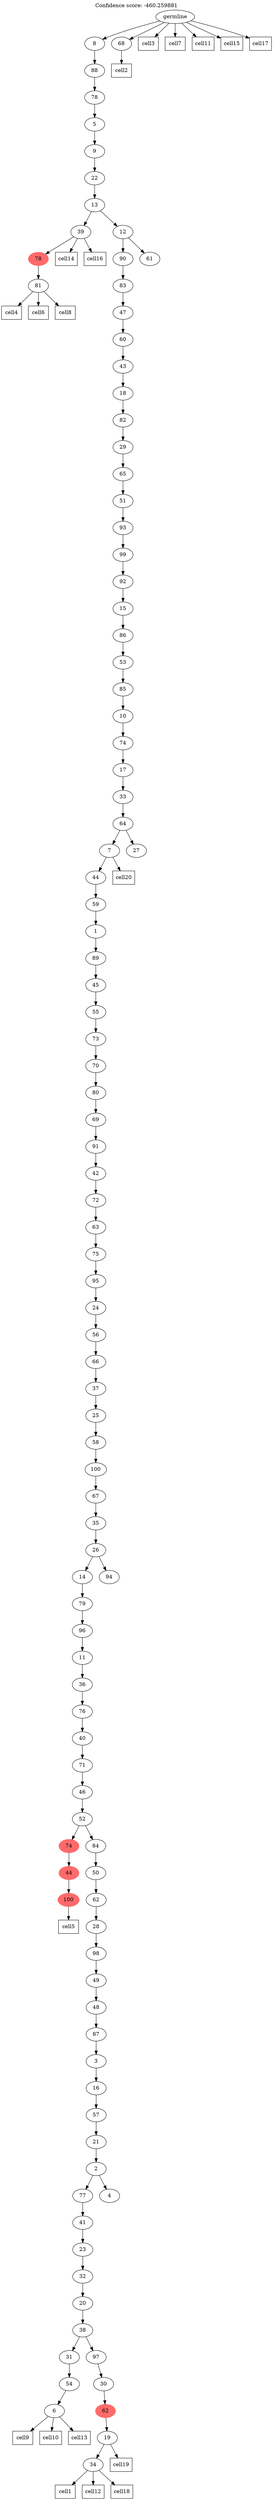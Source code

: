 digraph g {
	"103" -> "104";
	"104" [label="81"];
	"102" -> "103";
	"103" [color=indianred1, style=filled, label="78"];
	"97" -> "98";
	"98" [color=indianred1, style=filled, label="100"];
	"96" -> "97";
	"97" [color=indianred1, style=filled, label="44"];
	"93" -> "94";
	"94" [label="6"];
	"92" -> "93";
	"93" [label="54"];
	"90" -> "91";
	"91" [label="34"];
	"89" -> "90";
	"90" [label="19"];
	"88" -> "89";
	"89" [color=indianred1, style=filled, label="62"];
	"87" -> "88";
	"88" [label="30"];
	"86" -> "87";
	"87" [label="97"];
	"86" -> "92";
	"92" [label="31"];
	"85" -> "86";
	"86" [label="38"];
	"84" -> "85";
	"85" [label="20"];
	"83" -> "84";
	"84" [label="32"];
	"82" -> "83";
	"83" [label="23"];
	"81" -> "82";
	"82" [label="41"];
	"80" -> "81";
	"81" [label="77"];
	"80" -> "95";
	"95" [label="4"];
	"79" -> "80";
	"80" [label="2"];
	"78" -> "79";
	"79" [label="21"];
	"77" -> "78";
	"78" [label="57"];
	"76" -> "77";
	"77" [label="16"];
	"75" -> "76";
	"76" [label="3"];
	"74" -> "75";
	"75" [label="87"];
	"73" -> "74";
	"74" [label="48"];
	"72" -> "73";
	"73" [label="49"];
	"71" -> "72";
	"72" [label="98"];
	"70" -> "71";
	"71" [label="28"];
	"69" -> "70";
	"70" [label="62"];
	"68" -> "69";
	"69" [label="50"];
	"67" -> "68";
	"68" [label="84"];
	"67" -> "96";
	"96" [color=indianred1, style=filled, label="74"];
	"66" -> "67";
	"67" [label="52"];
	"65" -> "66";
	"66" [label="46"];
	"64" -> "65";
	"65" [label="71"];
	"63" -> "64";
	"64" [label="40"];
	"62" -> "63";
	"63" [label="76"];
	"61" -> "62";
	"62" [label="36"];
	"60" -> "61";
	"61" [label="11"];
	"59" -> "60";
	"60" [label="96"];
	"58" -> "59";
	"59" [label="79"];
	"57" -> "58";
	"58" [label="14"];
	"57" -> "99";
	"99" [label="94"];
	"56" -> "57";
	"57" [label="26"];
	"55" -> "56";
	"56" [label="35"];
	"54" -> "55";
	"55" [label="67"];
	"53" -> "54";
	"54" [label="100"];
	"52" -> "53";
	"53" [label="58"];
	"51" -> "52";
	"52" [label="25"];
	"50" -> "51";
	"51" [label="37"];
	"49" -> "50";
	"50" [label="66"];
	"48" -> "49";
	"49" [label="56"];
	"47" -> "48";
	"48" [label="24"];
	"46" -> "47";
	"47" [label="95"];
	"45" -> "46";
	"46" [label="75"];
	"44" -> "45";
	"45" [label="63"];
	"43" -> "44";
	"44" [label="72"];
	"42" -> "43";
	"43" [label="42"];
	"41" -> "42";
	"42" [label="91"];
	"40" -> "41";
	"41" [label="69"];
	"39" -> "40";
	"40" [label="80"];
	"38" -> "39";
	"39" [label="70"];
	"37" -> "38";
	"38" [label="73"];
	"36" -> "37";
	"37" [label="55"];
	"35" -> "36";
	"36" [label="45"];
	"34" -> "35";
	"35" [label="89"];
	"33" -> "34";
	"34" [label="1"];
	"32" -> "33";
	"33" [label="59"];
	"31" -> "32";
	"32" [label="44"];
	"30" -> "31";
	"31" [label="7"];
	"30" -> "100";
	"100" [label="27"];
	"29" -> "30";
	"30" [label="64"];
	"28" -> "29";
	"29" [label="33"];
	"27" -> "28";
	"28" [label="17"];
	"26" -> "27";
	"27" [label="74"];
	"25" -> "26";
	"26" [label="10"];
	"24" -> "25";
	"25" [label="85"];
	"23" -> "24";
	"24" [label="53"];
	"22" -> "23";
	"23" [label="86"];
	"21" -> "22";
	"22" [label="15"];
	"20" -> "21";
	"21" [label="92"];
	"19" -> "20";
	"20" [label="99"];
	"18" -> "19";
	"19" [label="93"];
	"17" -> "18";
	"18" [label="51"];
	"16" -> "17";
	"17" [label="65"];
	"15" -> "16";
	"16" [label="29"];
	"14" -> "15";
	"15" [label="82"];
	"13" -> "14";
	"14" [label="18"];
	"12" -> "13";
	"13" [label="43"];
	"11" -> "12";
	"12" [label="60"];
	"10" -> "11";
	"11" [label="47"];
	"9" -> "10";
	"10" [label="83"];
	"8" -> "9";
	"9" [label="90"];
	"8" -> "101";
	"101" [label="61"];
	"7" -> "8";
	"8" [label="12"];
	"7" -> "102";
	"102" [label="39"];
	"6" -> "7";
	"7" [label="13"];
	"5" -> "6";
	"6" [label="22"];
	"4" -> "5";
	"5" [label="9"];
	"3" -> "4";
	"4" [label="5"];
	"2" -> "3";
	"3" [label="78"];
	"1" -> "2";
	"2" [label="88"];
	"0" -> "1";
	"1" [label="8"];
	"0" -> "105";
	"105" [label="68"];
	"0" [label="germline"];
	"91" -> "cell1";
	"cell1" [shape=box];
	"105" -> "cell2";
	"cell2" [shape=box];
	"0" -> "cell3";
	"cell3" [shape=box];
	"104" -> "cell4";
	"cell4" [shape=box];
	"98" -> "cell5";
	"cell5" [shape=box];
	"104" -> "cell6";
	"cell6" [shape=box];
	"0" -> "cell7";
	"cell7" [shape=box];
	"104" -> "cell8";
	"cell8" [shape=box];
	"94" -> "cell9";
	"cell9" [shape=box];
	"94" -> "cell10";
	"cell10" [shape=box];
	"0" -> "cell11";
	"cell11" [shape=box];
	"91" -> "cell12";
	"cell12" [shape=box];
	"94" -> "cell13";
	"cell13" [shape=box];
	"102" -> "cell14";
	"cell14" [shape=box];
	"0" -> "cell15";
	"cell15" [shape=box];
	"102" -> "cell16";
	"cell16" [shape=box];
	"0" -> "cell17";
	"cell17" [shape=box];
	"91" -> "cell18";
	"cell18" [shape=box];
	"90" -> "cell19";
	"cell19" [shape=box];
	"31" -> "cell20";
	"cell20" [shape=box];
	labelloc="t";
	label="Confidence score: -460.259881";
}
